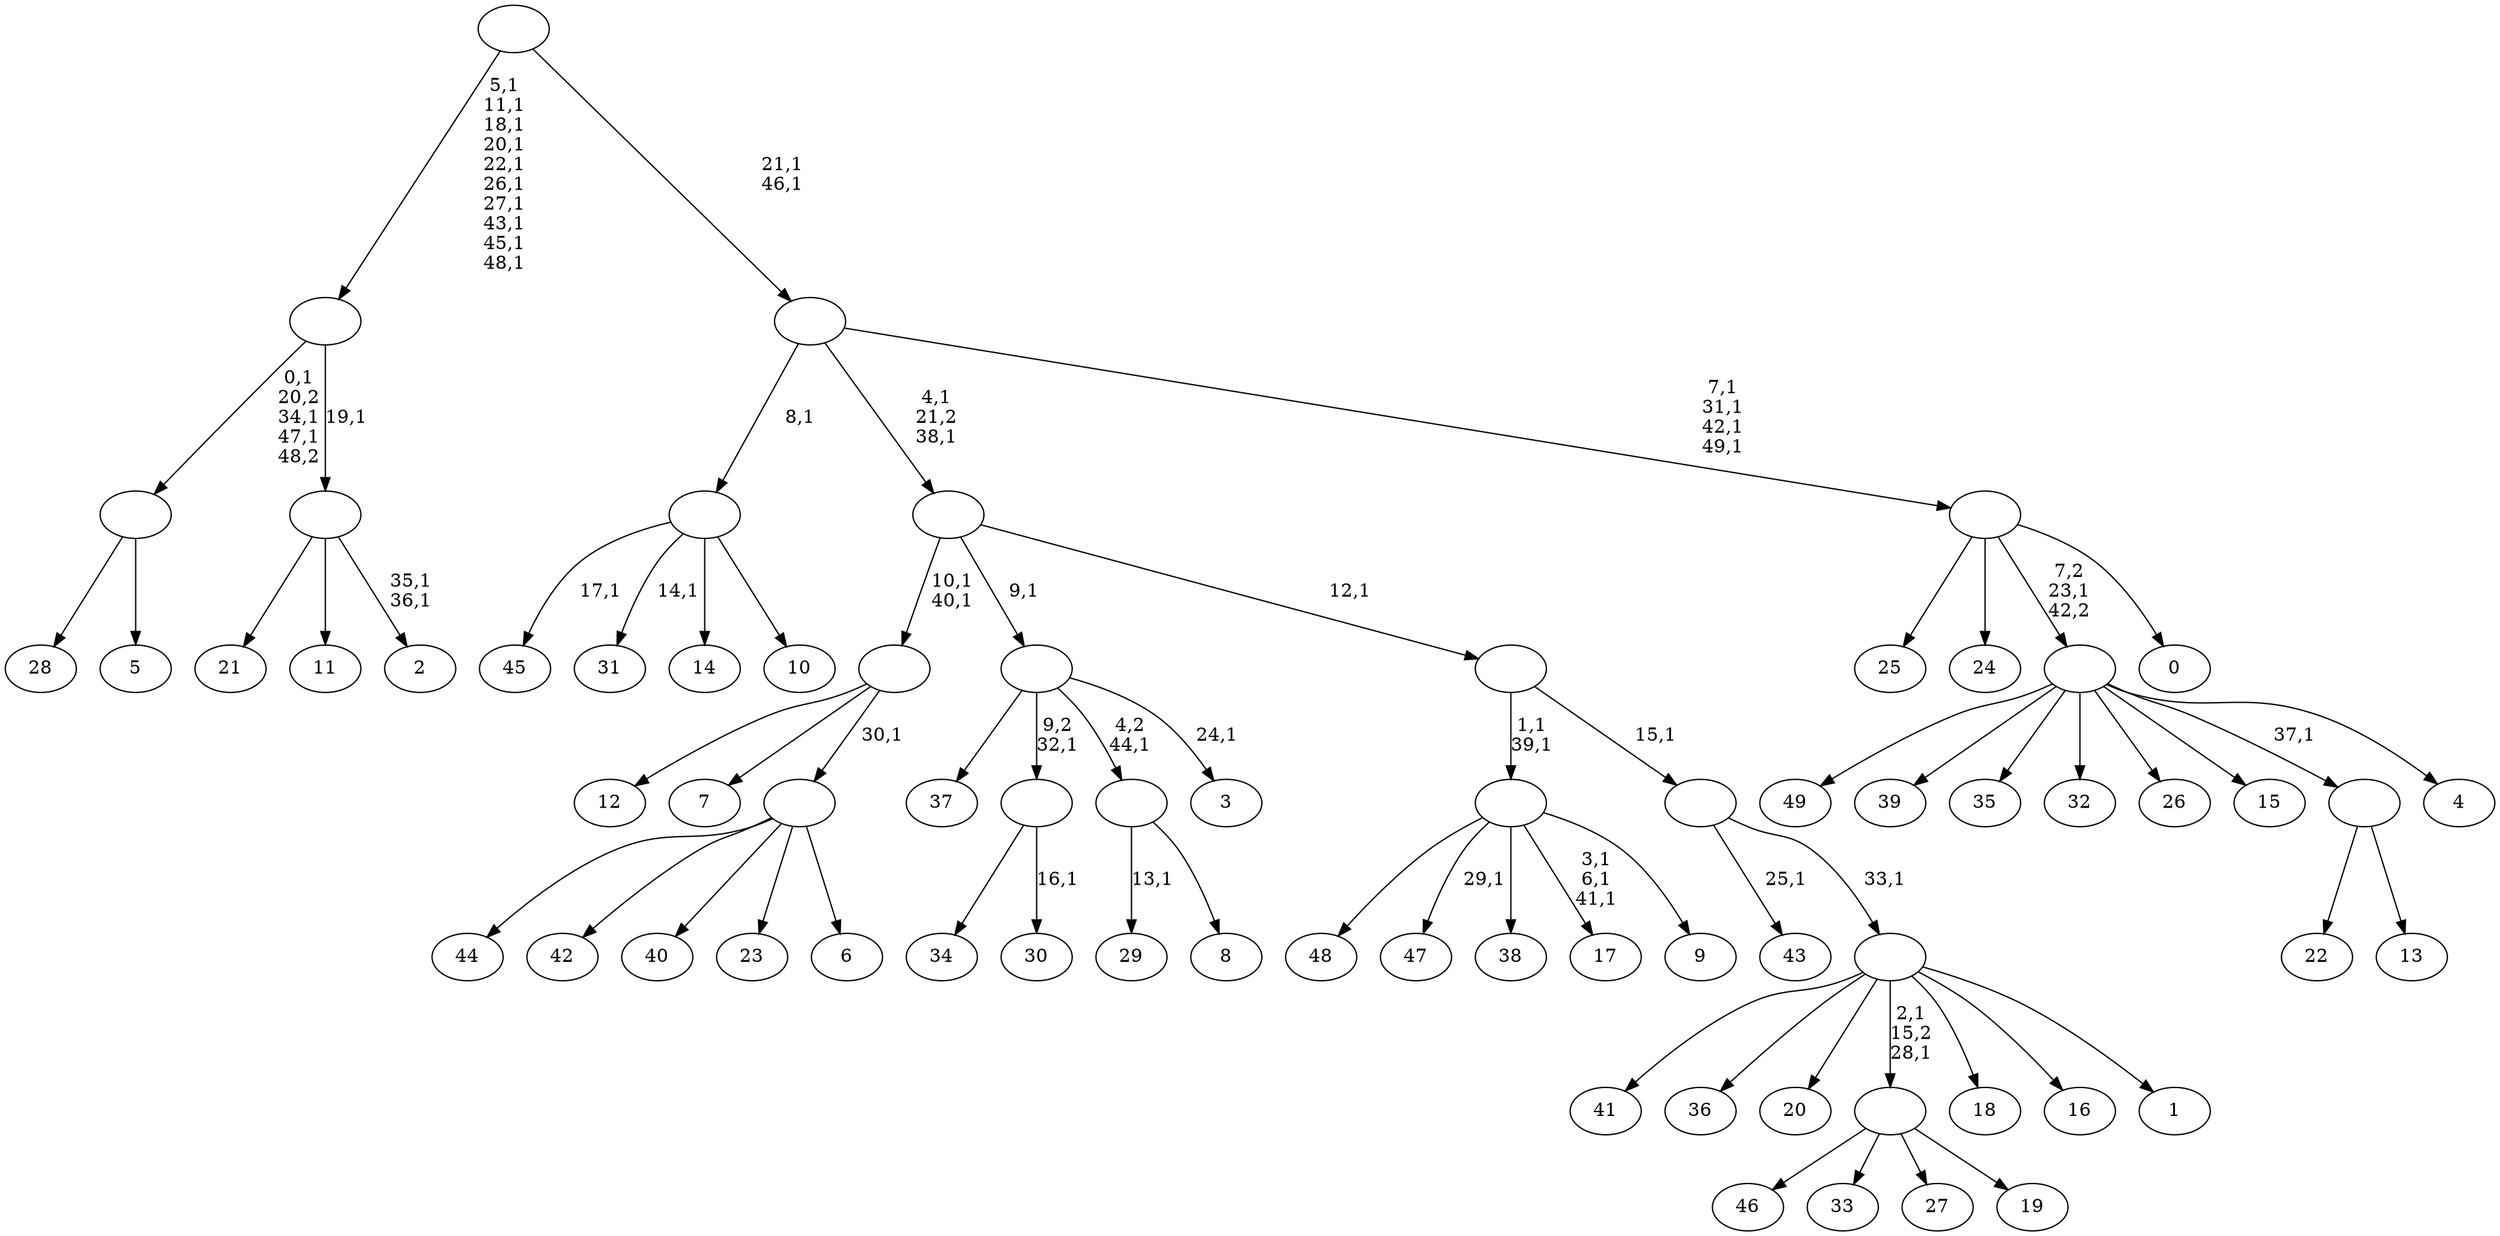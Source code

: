 digraph T {
	100 [label="49"]
	99 [label="48"]
	98 [label="47"]
	96 [label="46"]
	95 [label="45"]
	93 [label="44"]
	92 [label="43"]
	90 [label="42"]
	89 [label="41"]
	88 [label="40"]
	87 [label="39"]
	86 [label="38"]
	85 [label="37"]
	84 [label="36"]
	83 [label="35"]
	82 [label="34"]
	81 [label="33"]
	80 [label="32"]
	79 [label="31"]
	77 [label="30"]
	75 [label=""]
	74 [label="29"]
	72 [label="28"]
	71 [label="27"]
	70 [label="26"]
	69 [label="25"]
	68 [label="24"]
	67 [label="23"]
	66 [label="22"]
	65 [label="21"]
	64 [label="20"]
	63 [label="19"]
	62 [label=""]
	60 [label="18"]
	59 [label="17"]
	55 [label="16"]
	54 [label="15"]
	53 [label="14"]
	52 [label="13"]
	51 [label=""]
	50 [label="12"]
	49 [label="11"]
	48 [label="10"]
	47 [label=""]
	46 [label="9"]
	45 [label=""]
	43 [label="8"]
	42 [label=""]
	41 [label="7"]
	40 [label="6"]
	39 [label=""]
	38 [label=""]
	36 [label="5"]
	35 [label=""]
	32 [label="4"]
	31 [label=""]
	30 [label="3"]
	28 [label=""]
	27 [label="2"]
	24 [label=""]
	23 [label=""]
	13 [label="1"]
	12 [label=""]
	11 [label=""]
	10 [label=""]
	9 [label=""]
	7 [label="0"]
	6 [label=""]
	2 [label=""]
	0 [label=""]
	75 -> 77 [label="16,1"]
	75 -> 82 [label=""]
	62 -> 96 [label=""]
	62 -> 81 [label=""]
	62 -> 71 [label=""]
	62 -> 63 [label=""]
	51 -> 66 [label=""]
	51 -> 52 [label=""]
	47 -> 79 [label="14,1"]
	47 -> 95 [label="17,1"]
	47 -> 53 [label=""]
	47 -> 48 [label=""]
	45 -> 59 [label="3,1\n6,1\n41,1"]
	45 -> 98 [label="29,1"]
	45 -> 99 [label=""]
	45 -> 86 [label=""]
	45 -> 46 [label=""]
	42 -> 74 [label="13,1"]
	42 -> 43 [label=""]
	39 -> 93 [label=""]
	39 -> 90 [label=""]
	39 -> 88 [label=""]
	39 -> 67 [label=""]
	39 -> 40 [label=""]
	38 -> 50 [label=""]
	38 -> 41 [label=""]
	38 -> 39 [label="30,1"]
	35 -> 72 [label=""]
	35 -> 36 [label=""]
	31 -> 100 [label=""]
	31 -> 87 [label=""]
	31 -> 83 [label=""]
	31 -> 80 [label=""]
	31 -> 70 [label=""]
	31 -> 54 [label=""]
	31 -> 51 [label="37,1"]
	31 -> 32 [label=""]
	28 -> 30 [label="24,1"]
	28 -> 85 [label=""]
	28 -> 75 [label="9,2\n32,1"]
	28 -> 42 [label="4,2\n44,1"]
	24 -> 27 [label="35,1\n36,1"]
	24 -> 65 [label=""]
	24 -> 49 [label=""]
	23 -> 35 [label="0,1\n20,2\n34,1\n47,1\n48,2"]
	23 -> 24 [label="19,1"]
	12 -> 62 [label="2,1\n15,2\n28,1"]
	12 -> 89 [label=""]
	12 -> 84 [label=""]
	12 -> 64 [label=""]
	12 -> 60 [label=""]
	12 -> 55 [label=""]
	12 -> 13 [label=""]
	11 -> 92 [label="25,1"]
	11 -> 12 [label="33,1"]
	10 -> 45 [label="1,1\n39,1"]
	10 -> 11 [label="15,1"]
	9 -> 38 [label="10,1\n40,1"]
	9 -> 28 [label="9,1"]
	9 -> 10 [label="12,1"]
	6 -> 69 [label=""]
	6 -> 68 [label=""]
	6 -> 31 [label="7,2\n23,1\n42,2"]
	6 -> 7 [label=""]
	2 -> 6 [label="7,1\n31,1\n42,1\n49,1"]
	2 -> 9 [label="4,1\n21,2\n38,1"]
	2 -> 47 [label="8,1"]
	0 -> 2 [label="21,1\n46,1"]
	0 -> 23 [label="5,1\n11,1\n18,1\n20,1\n22,1\n26,1\n27,1\n43,1\n45,1\n48,1"]
}
